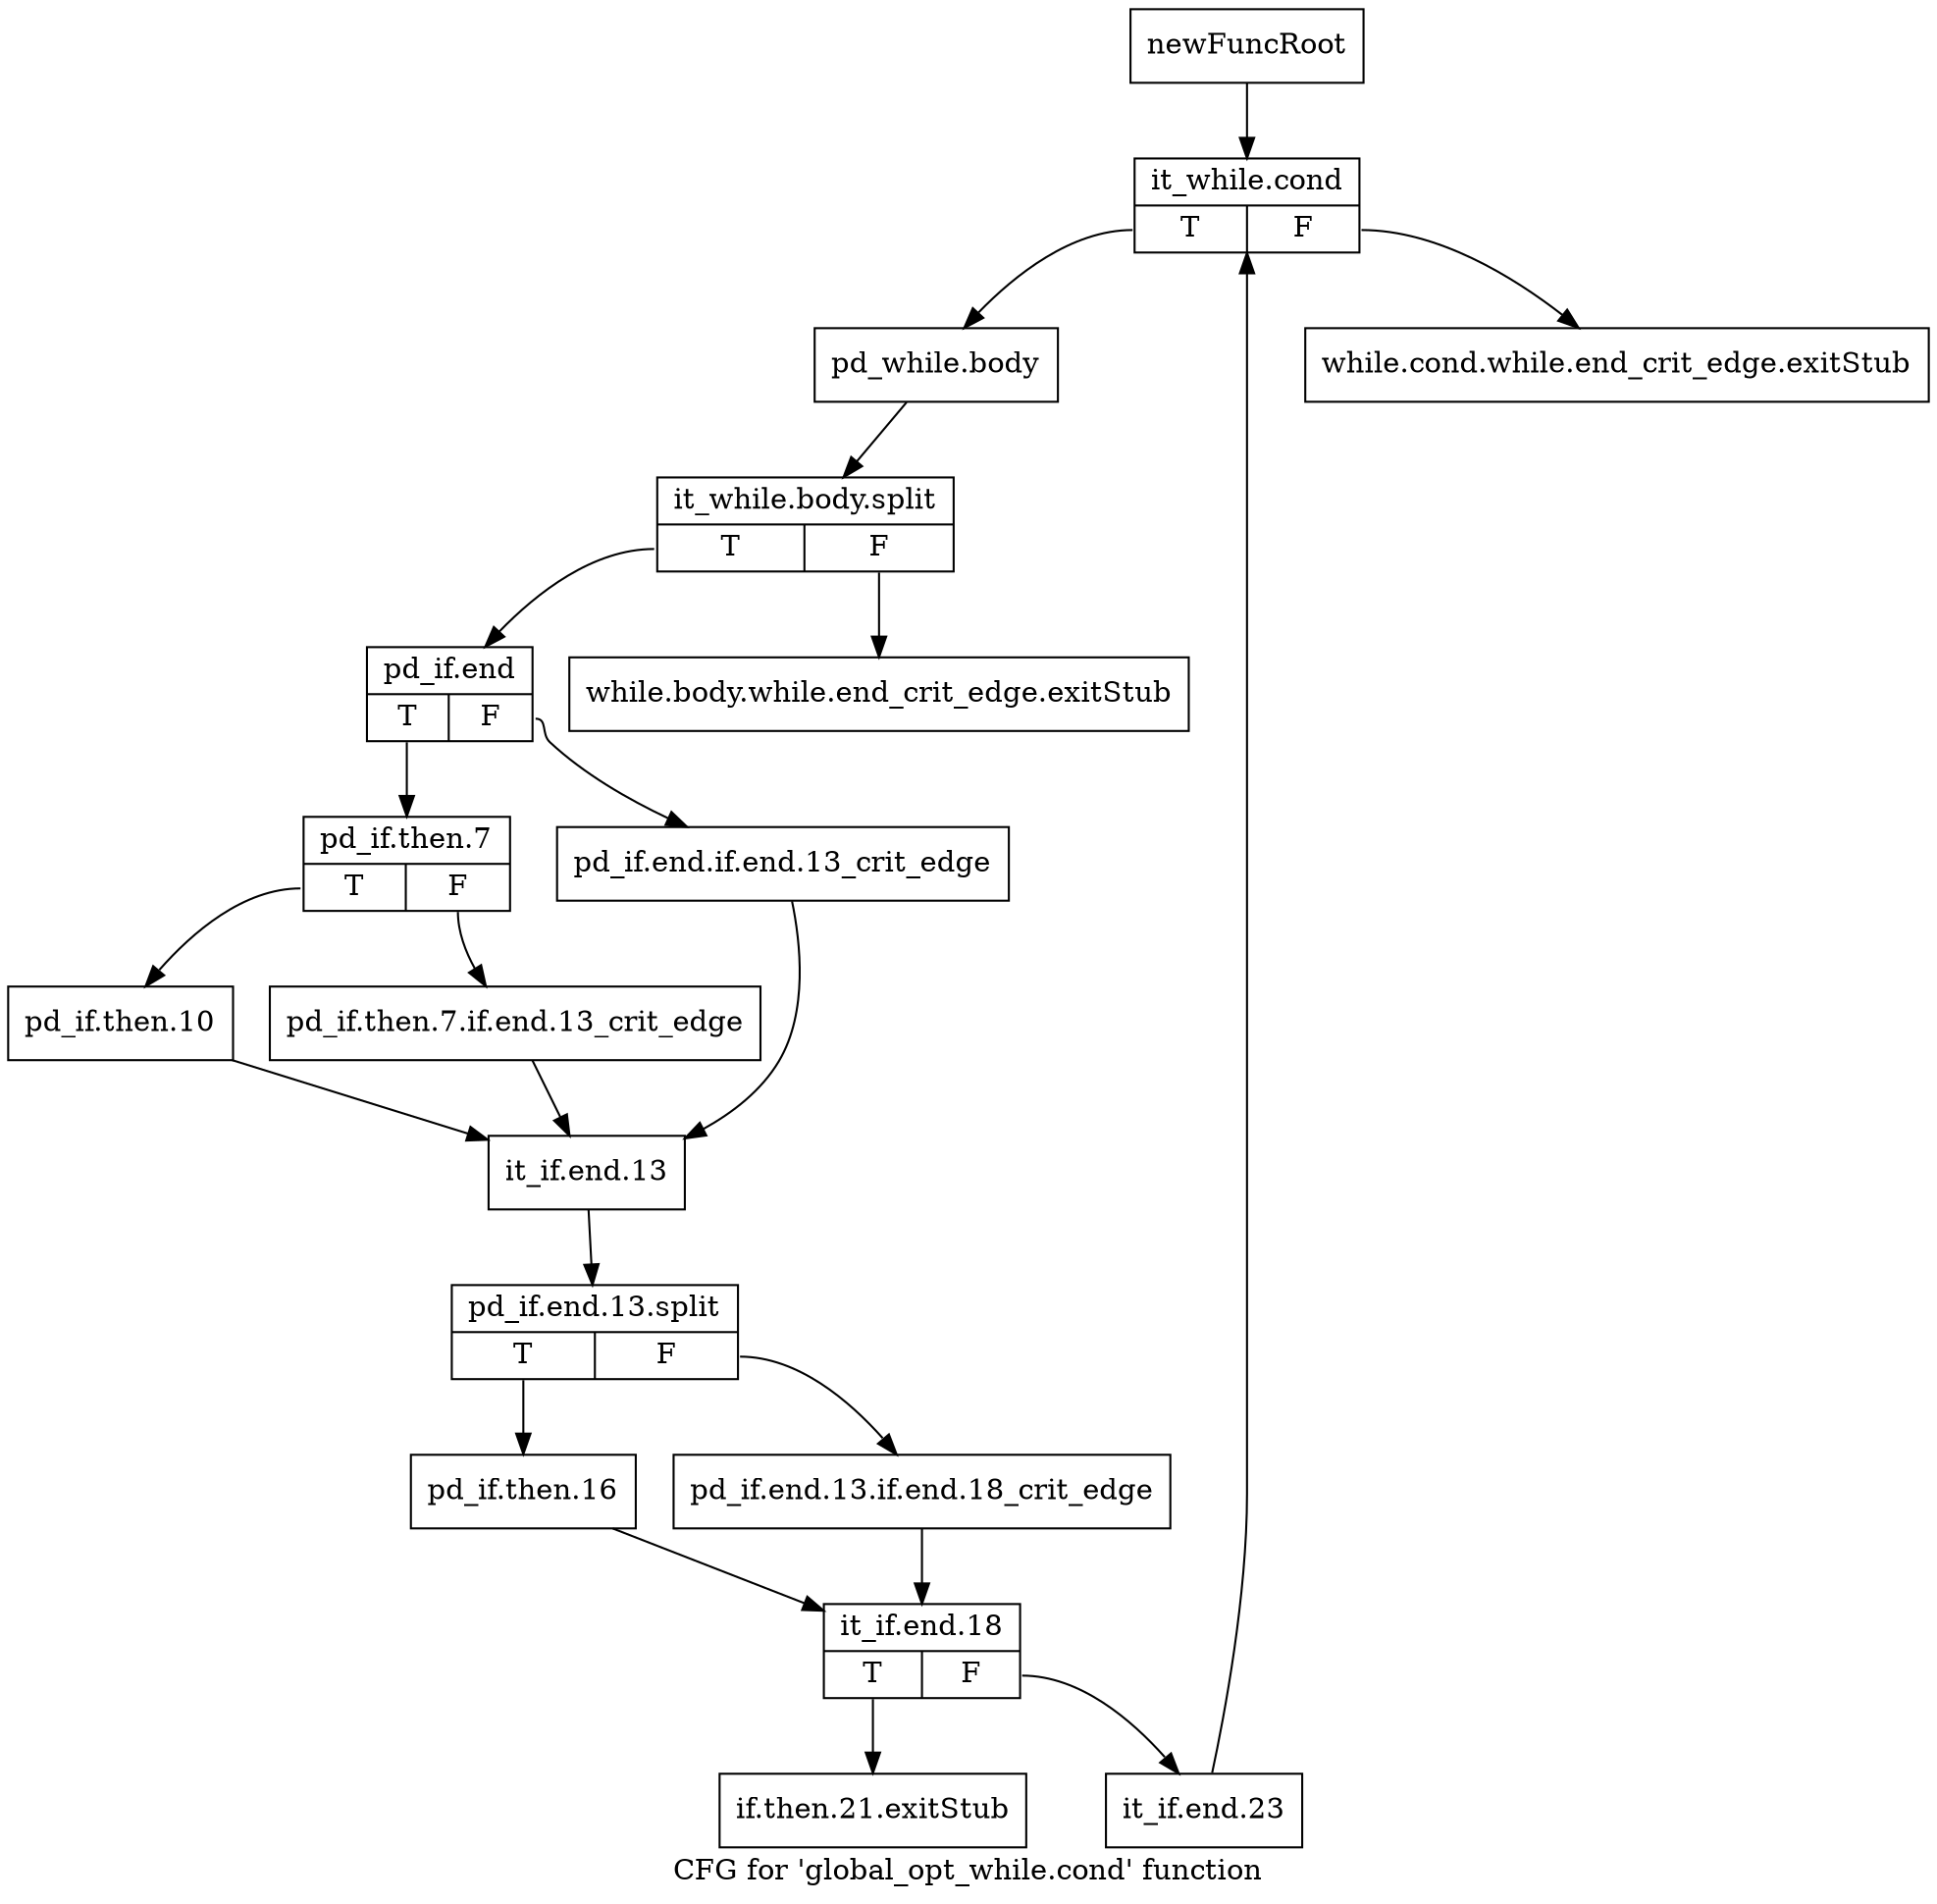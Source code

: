 digraph "CFG for 'global_opt_while.cond' function" {
	label="CFG for 'global_opt_while.cond' function";

	Node0x1df4640 [shape=record,label="{newFuncRoot}"];
	Node0x1df4640 -> Node0x1df4bd0;
	Node0x1df4ae0 [shape=record,label="{while.cond.while.end_crit_edge.exitStub}"];
	Node0x1df4b30 [shape=record,label="{while.body.while.end_crit_edge.exitStub}"];
	Node0x1df4b80 [shape=record,label="{if.then.21.exitStub}"];
	Node0x1df4bd0 [shape=record,label="{it_while.cond|{<s0>T|<s1>F}}"];
	Node0x1df4bd0:s0 -> Node0x1df4c20;
	Node0x1df4bd0:s1 -> Node0x1df4ae0;
	Node0x1df4c20 [shape=record,label="{pd_while.body}"];
	Node0x1df4c20 -> Node0x1e87970;
	Node0x1e87970 [shape=record,label="{it_while.body.split|{<s0>T|<s1>F}}"];
	Node0x1e87970:s0 -> Node0x1df4c70;
	Node0x1e87970:s1 -> Node0x1df4b30;
	Node0x1df4c70 [shape=record,label="{pd_if.end|{<s0>T|<s1>F}}"];
	Node0x1df4c70:s0 -> Node0x1df4d10;
	Node0x1df4c70:s1 -> Node0x1df4cc0;
	Node0x1df4cc0 [shape=record,label="{pd_if.end.if.end.13_crit_edge}"];
	Node0x1df4cc0 -> Node0x1df4e00;
	Node0x1df4d10 [shape=record,label="{pd_if.then.7|{<s0>T|<s1>F}}"];
	Node0x1df4d10:s0 -> Node0x1df4db0;
	Node0x1df4d10:s1 -> Node0x1df4d60;
	Node0x1df4d60 [shape=record,label="{pd_if.then.7.if.end.13_crit_edge}"];
	Node0x1df4d60 -> Node0x1df4e00;
	Node0x1df4db0 [shape=record,label="{pd_if.then.10}"];
	Node0x1df4db0 -> Node0x1df4e00;
	Node0x1df4e00 [shape=record,label="{it_if.end.13}"];
	Node0x1df4e00 -> Node0x1e89210;
	Node0x1e89210 [shape=record,label="{pd_if.end.13.split|{<s0>T|<s1>F}}"];
	Node0x1e89210:s0 -> Node0x1df4ea0;
	Node0x1e89210:s1 -> Node0x1df4e50;
	Node0x1df4e50 [shape=record,label="{pd_if.end.13.if.end.18_crit_edge}"];
	Node0x1df4e50 -> Node0x1df4ef0;
	Node0x1df4ea0 [shape=record,label="{pd_if.then.16}"];
	Node0x1df4ea0 -> Node0x1df4ef0;
	Node0x1df4ef0 [shape=record,label="{it_if.end.18|{<s0>T|<s1>F}}"];
	Node0x1df4ef0:s0 -> Node0x1df4b80;
	Node0x1df4ef0:s1 -> Node0x1df4f40;
	Node0x1df4f40 [shape=record,label="{it_if.end.23}"];
	Node0x1df4f40 -> Node0x1df4bd0;
}
